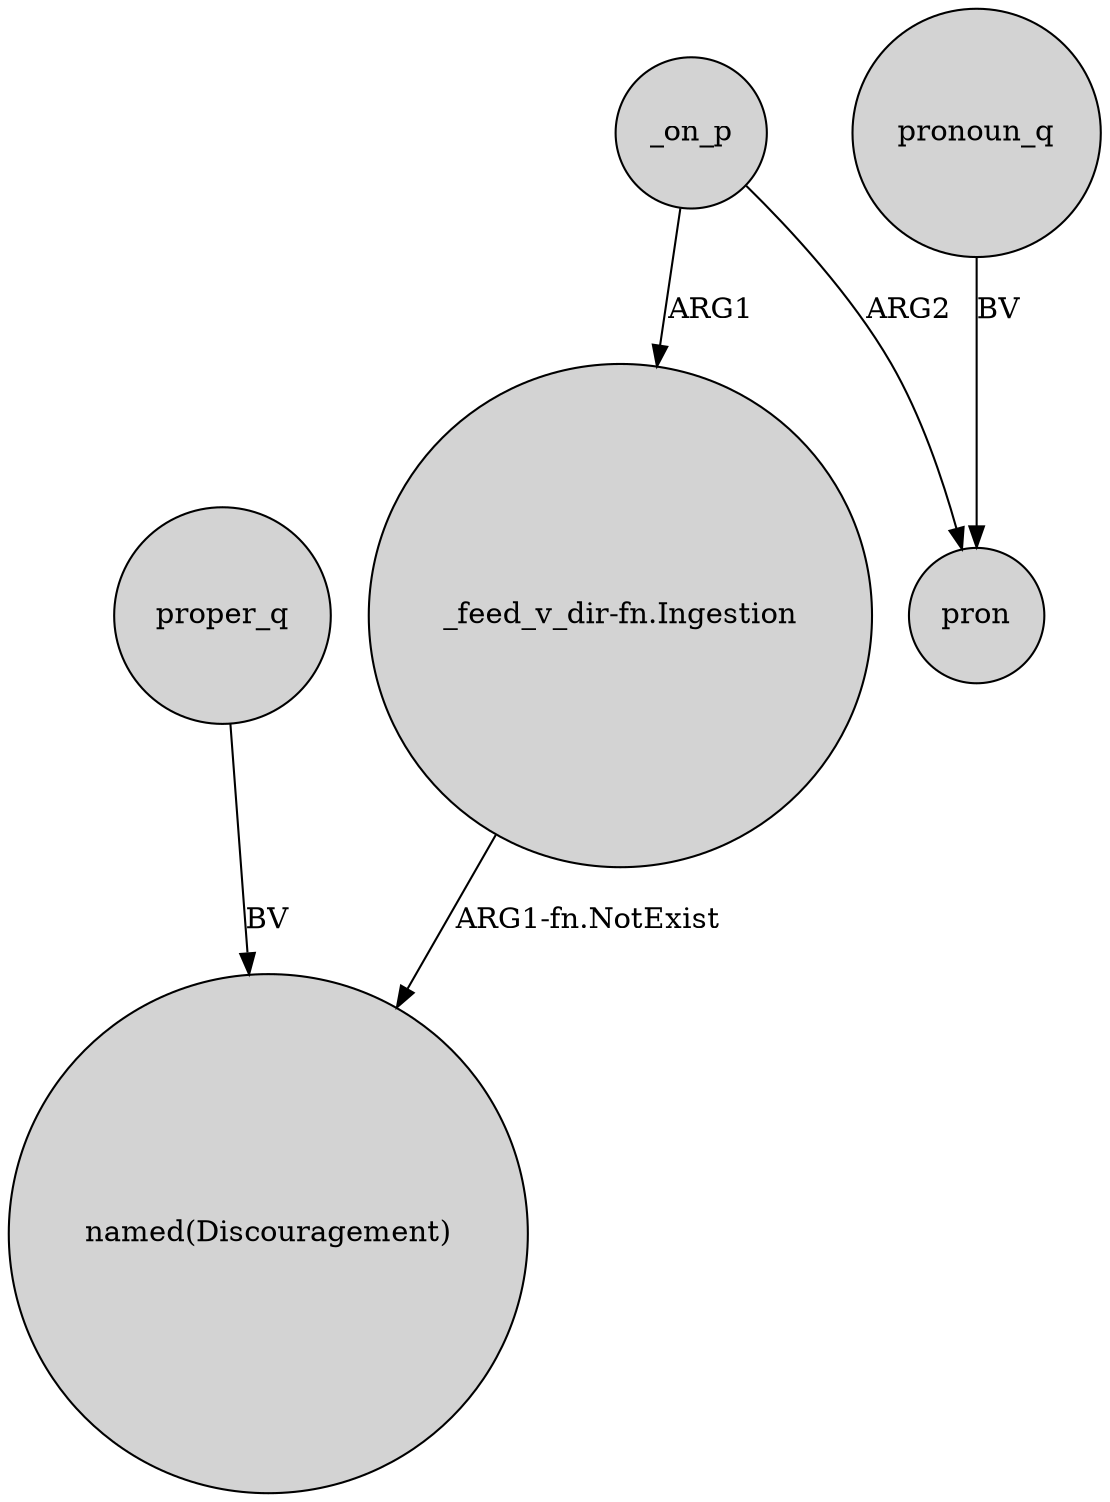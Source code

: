 digraph {
	node [shape=circle style=filled]
	proper_q -> "named(Discouragement)" [label=BV]
	"_feed_v_dir-fn.Ingestion" -> "named(Discouragement)" [label="ARG1-fn.NotExist"]
	_on_p -> "_feed_v_dir-fn.Ingestion" [label=ARG1]
	_on_p -> pron [label=ARG2]
	pronoun_q -> pron [label=BV]
}
